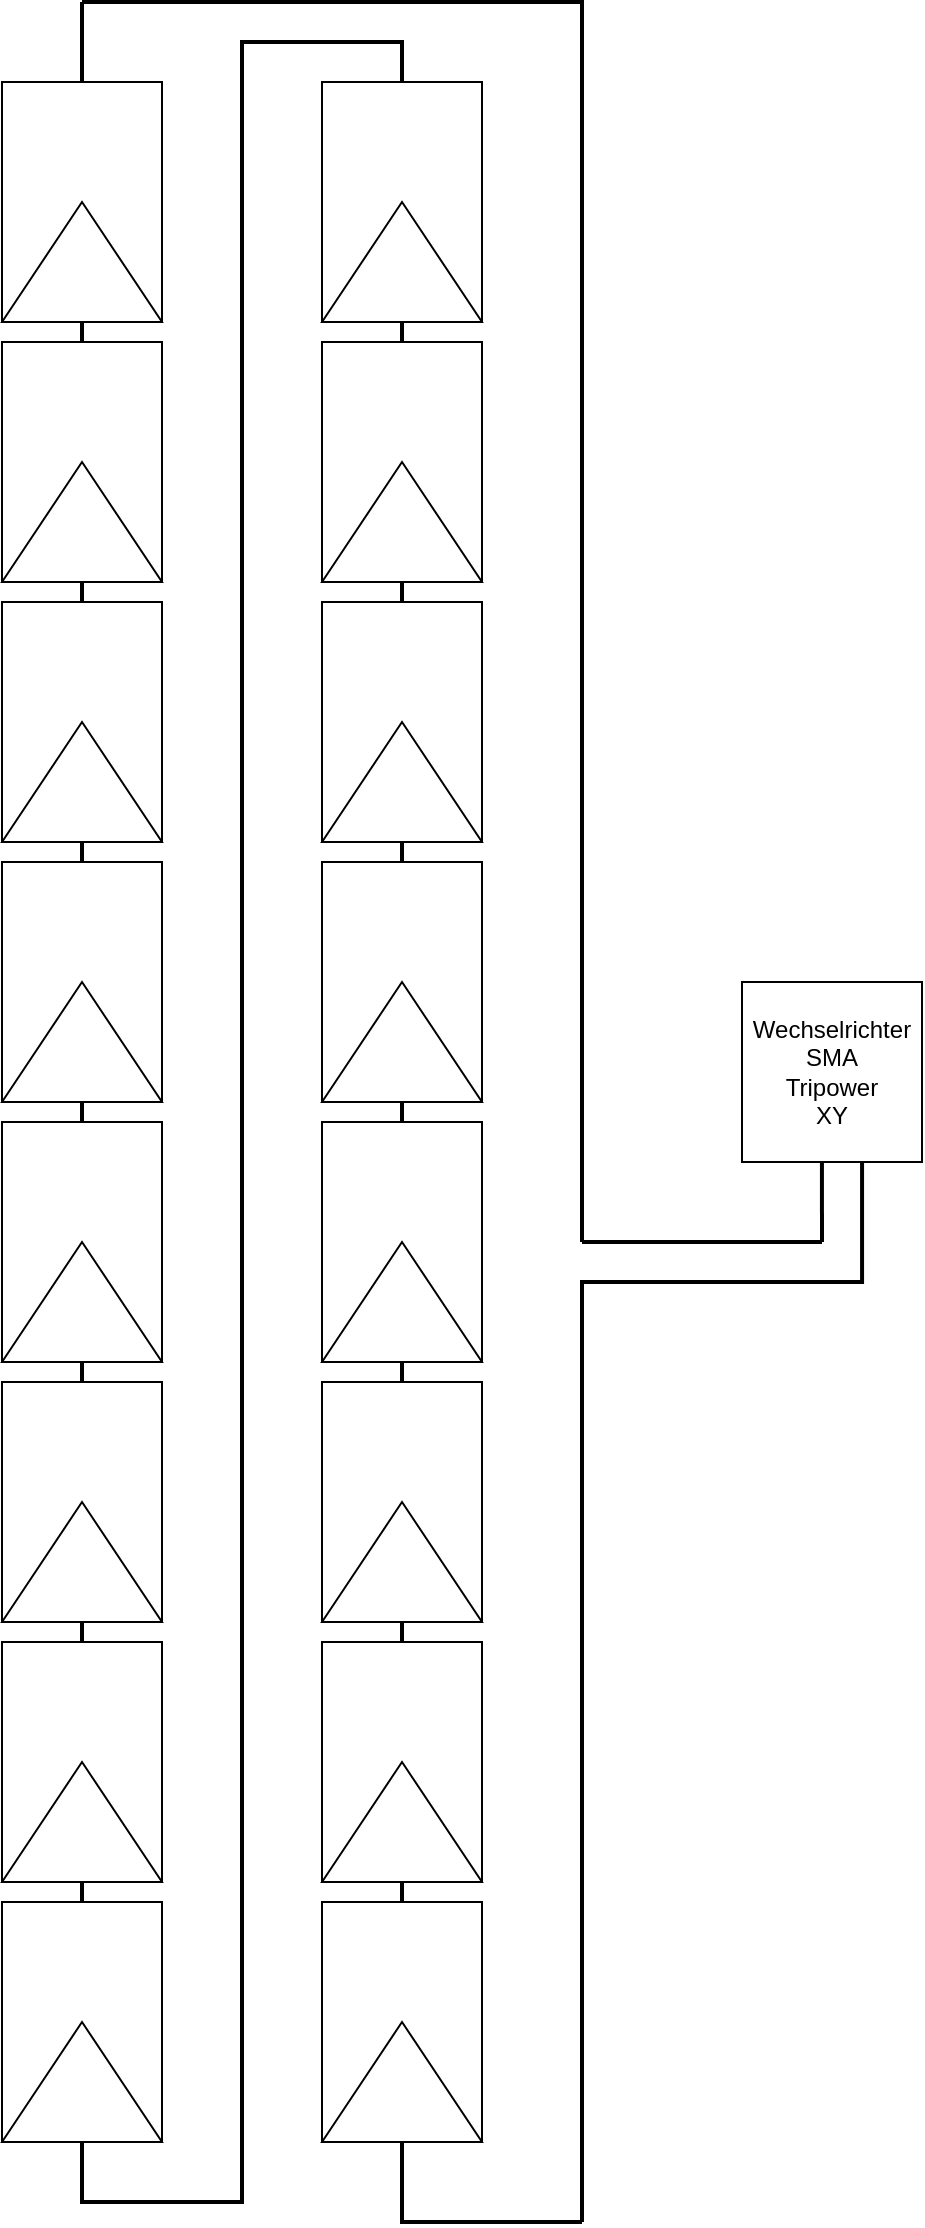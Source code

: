 <mxfile version="20.7.4" type="github"><diagram id="aI3zj0S5TyzgcWs4-ZJS" name="Seite-1"><mxGraphModel dx="1706" dy="803" grid="1" gridSize="10" guides="1" tooltips="1" connect="1" arrows="1" fold="1" page="1" pageScale="1" pageWidth="827" pageHeight="1169" math="0" shadow="0"><root><mxCell id="0"/><mxCell id="1" parent="0"/><mxCell id="kXQ-djgGYsYqBDjMQrMs-147" value="" style="endArrow=none;html=1;rounded=0;edgeStyle=orthogonalEdgeStyle;endFill=0;strokeWidth=2;" parent="1" edge="1"><mxGeometry width="50" height="50" relative="1" as="geometry"><mxPoint x="120" y="20" as="sourcePoint"/><mxPoint x="370" y="1130" as="targetPoint"/><Array as="points"><mxPoint x="120" y="1120"/><mxPoint x="200" y="1120"/><mxPoint x="200" y="40"/><mxPoint x="280" y="40"/></Array></mxGeometry></mxCell><mxCell id="kXQ-djgGYsYqBDjMQrMs-37" value="" style="group" parent="1" vertex="1" connectable="0"><mxGeometry x="80" y="60" width="80" height="120" as="geometry"/></mxCell><mxCell id="kXQ-djgGYsYqBDjMQrMs-39" value="" style="group" parent="kXQ-djgGYsYqBDjMQrMs-37" vertex="1" connectable="0"><mxGeometry width="80" height="120" as="geometry"/></mxCell><mxCell id="kXQ-djgGYsYqBDjMQrMs-35" value="" style="rounded=0;whiteSpace=wrap;html=1;" parent="kXQ-djgGYsYqBDjMQrMs-39" vertex="1"><mxGeometry width="80" height="120" as="geometry"/></mxCell><mxCell id="kXQ-djgGYsYqBDjMQrMs-36" value="" style="triangle;whiteSpace=wrap;html=1;direction=north;" parent="kXQ-djgGYsYqBDjMQrMs-39" vertex="1"><mxGeometry y="60" width="80" height="60" as="geometry"/></mxCell><mxCell id="kXQ-djgGYsYqBDjMQrMs-40" value="" style="group" parent="1" vertex="1" connectable="0"><mxGeometry x="80" y="190" width="80" height="120" as="geometry"/></mxCell><mxCell id="kXQ-djgGYsYqBDjMQrMs-41" value="" style="group" parent="kXQ-djgGYsYqBDjMQrMs-40" vertex="1" connectable="0"><mxGeometry width="80" height="120" as="geometry"/></mxCell><mxCell id="kXQ-djgGYsYqBDjMQrMs-42" value="" style="rounded=0;whiteSpace=wrap;html=1;" parent="kXQ-djgGYsYqBDjMQrMs-41" vertex="1"><mxGeometry width="80" height="120" as="geometry"/></mxCell><mxCell id="kXQ-djgGYsYqBDjMQrMs-43" value="" style="triangle;whiteSpace=wrap;html=1;direction=north;" parent="kXQ-djgGYsYqBDjMQrMs-41" vertex="1"><mxGeometry y="60" width="80" height="60" as="geometry"/></mxCell><mxCell id="kXQ-djgGYsYqBDjMQrMs-44" value="" style="group" parent="1" vertex="1" connectable="0"><mxGeometry x="80" y="320" width="80" height="120" as="geometry"/></mxCell><mxCell id="kXQ-djgGYsYqBDjMQrMs-45" value="" style="group" parent="kXQ-djgGYsYqBDjMQrMs-44" vertex="1" connectable="0"><mxGeometry width="80" height="120" as="geometry"/></mxCell><mxCell id="kXQ-djgGYsYqBDjMQrMs-46" value="" style="rounded=0;whiteSpace=wrap;html=1;" parent="kXQ-djgGYsYqBDjMQrMs-45" vertex="1"><mxGeometry width="80" height="120" as="geometry"/></mxCell><mxCell id="kXQ-djgGYsYqBDjMQrMs-47" value="" style="triangle;whiteSpace=wrap;html=1;direction=north;" parent="kXQ-djgGYsYqBDjMQrMs-45" vertex="1"><mxGeometry y="60" width="80" height="60" as="geometry"/></mxCell><mxCell id="kXQ-djgGYsYqBDjMQrMs-48" value="" style="group" parent="1" vertex="1" connectable="0"><mxGeometry x="80" y="450" width="80" height="120" as="geometry"/></mxCell><mxCell id="kXQ-djgGYsYqBDjMQrMs-49" value="" style="group" parent="kXQ-djgGYsYqBDjMQrMs-48" vertex="1" connectable="0"><mxGeometry width="80" height="120" as="geometry"/></mxCell><mxCell id="kXQ-djgGYsYqBDjMQrMs-50" value="" style="rounded=0;whiteSpace=wrap;html=1;" parent="kXQ-djgGYsYqBDjMQrMs-49" vertex="1"><mxGeometry width="80" height="120" as="geometry"/></mxCell><mxCell id="kXQ-djgGYsYqBDjMQrMs-51" value="" style="triangle;whiteSpace=wrap;html=1;direction=north;" parent="kXQ-djgGYsYqBDjMQrMs-49" vertex="1"><mxGeometry y="60" width="80" height="60" as="geometry"/></mxCell><mxCell id="kXQ-djgGYsYqBDjMQrMs-52" value="" style="group" parent="1" vertex="1" connectable="0"><mxGeometry x="80" y="580" width="80" height="120" as="geometry"/></mxCell><mxCell id="kXQ-djgGYsYqBDjMQrMs-53" value="" style="group" parent="kXQ-djgGYsYqBDjMQrMs-52" vertex="1" connectable="0"><mxGeometry width="80" height="120" as="geometry"/></mxCell><mxCell id="kXQ-djgGYsYqBDjMQrMs-54" value="" style="rounded=0;whiteSpace=wrap;html=1;" parent="kXQ-djgGYsYqBDjMQrMs-53" vertex="1"><mxGeometry width="80" height="120" as="geometry"/></mxCell><mxCell id="kXQ-djgGYsYqBDjMQrMs-55" value="" style="triangle;whiteSpace=wrap;html=1;direction=north;" parent="kXQ-djgGYsYqBDjMQrMs-53" vertex="1"><mxGeometry y="60" width="80" height="60" as="geometry"/></mxCell><mxCell id="kXQ-djgGYsYqBDjMQrMs-56" value="" style="group" parent="1" vertex="1" connectable="0"><mxGeometry x="80" y="710" width="80" height="120" as="geometry"/></mxCell><mxCell id="kXQ-djgGYsYqBDjMQrMs-57" value="" style="group" parent="kXQ-djgGYsYqBDjMQrMs-56" vertex="1" connectable="0"><mxGeometry width="80" height="120" as="geometry"/></mxCell><mxCell id="kXQ-djgGYsYqBDjMQrMs-58" value="" style="rounded=0;whiteSpace=wrap;html=1;" parent="kXQ-djgGYsYqBDjMQrMs-57" vertex="1"><mxGeometry width="80" height="120" as="geometry"/></mxCell><mxCell id="kXQ-djgGYsYqBDjMQrMs-59" value="" style="triangle;whiteSpace=wrap;html=1;direction=north;" parent="kXQ-djgGYsYqBDjMQrMs-57" vertex="1"><mxGeometry y="60" width="80" height="60" as="geometry"/></mxCell><mxCell id="kXQ-djgGYsYqBDjMQrMs-60" value="" style="group" parent="1" vertex="1" connectable="0"><mxGeometry x="240" y="60" width="80" height="120" as="geometry"/></mxCell><mxCell id="kXQ-djgGYsYqBDjMQrMs-61" value="" style="group" parent="kXQ-djgGYsYqBDjMQrMs-60" vertex="1" connectable="0"><mxGeometry width="80" height="120" as="geometry"/></mxCell><mxCell id="kXQ-djgGYsYqBDjMQrMs-62" value="" style="rounded=0;whiteSpace=wrap;html=1;" parent="kXQ-djgGYsYqBDjMQrMs-61" vertex="1"><mxGeometry width="80" height="120" as="geometry"/></mxCell><mxCell id="kXQ-djgGYsYqBDjMQrMs-63" value="" style="triangle;whiteSpace=wrap;html=1;direction=north;" parent="kXQ-djgGYsYqBDjMQrMs-61" vertex="1"><mxGeometry y="60" width="80" height="60" as="geometry"/></mxCell><mxCell id="kXQ-djgGYsYqBDjMQrMs-64" value="" style="group" parent="1" vertex="1" connectable="0"><mxGeometry x="240" y="190" width="80" height="120" as="geometry"/></mxCell><mxCell id="kXQ-djgGYsYqBDjMQrMs-65" value="" style="group" parent="kXQ-djgGYsYqBDjMQrMs-64" vertex="1" connectable="0"><mxGeometry width="80" height="120" as="geometry"/></mxCell><mxCell id="kXQ-djgGYsYqBDjMQrMs-66" value="" style="rounded=0;whiteSpace=wrap;html=1;" parent="kXQ-djgGYsYqBDjMQrMs-65" vertex="1"><mxGeometry width="80" height="120" as="geometry"/></mxCell><mxCell id="kXQ-djgGYsYqBDjMQrMs-67" value="" style="triangle;whiteSpace=wrap;html=1;direction=north;" parent="kXQ-djgGYsYqBDjMQrMs-65" vertex="1"><mxGeometry y="60" width="80" height="60" as="geometry"/></mxCell><mxCell id="kXQ-djgGYsYqBDjMQrMs-68" value="" style="group" parent="1" vertex="1" connectable="0"><mxGeometry x="240" y="320" width="80" height="120" as="geometry"/></mxCell><mxCell id="kXQ-djgGYsYqBDjMQrMs-69" value="" style="group" parent="kXQ-djgGYsYqBDjMQrMs-68" vertex="1" connectable="0"><mxGeometry width="80" height="120" as="geometry"/></mxCell><mxCell id="kXQ-djgGYsYqBDjMQrMs-70" value="" style="rounded=0;whiteSpace=wrap;html=1;" parent="kXQ-djgGYsYqBDjMQrMs-69" vertex="1"><mxGeometry width="80" height="120" as="geometry"/></mxCell><mxCell id="kXQ-djgGYsYqBDjMQrMs-71" value="" style="triangle;whiteSpace=wrap;html=1;direction=north;" parent="kXQ-djgGYsYqBDjMQrMs-69" vertex="1"><mxGeometry y="60" width="80" height="60" as="geometry"/></mxCell><mxCell id="kXQ-djgGYsYqBDjMQrMs-72" value="" style="group" parent="1" vertex="1" connectable="0"><mxGeometry x="240" y="450" width="80" height="120" as="geometry"/></mxCell><mxCell id="kXQ-djgGYsYqBDjMQrMs-73" value="" style="group" parent="kXQ-djgGYsYqBDjMQrMs-72" vertex="1" connectable="0"><mxGeometry width="80" height="120" as="geometry"/></mxCell><mxCell id="kXQ-djgGYsYqBDjMQrMs-74" value="" style="rounded=0;whiteSpace=wrap;html=1;" parent="kXQ-djgGYsYqBDjMQrMs-73" vertex="1"><mxGeometry width="80" height="120" as="geometry"/></mxCell><mxCell id="kXQ-djgGYsYqBDjMQrMs-75" value="" style="triangle;whiteSpace=wrap;html=1;direction=north;" parent="kXQ-djgGYsYqBDjMQrMs-73" vertex="1"><mxGeometry y="60" width="80" height="60" as="geometry"/></mxCell><mxCell id="kXQ-djgGYsYqBDjMQrMs-76" value="" style="group" parent="1" vertex="1" connectable="0"><mxGeometry x="240" y="580" width="80" height="120" as="geometry"/></mxCell><mxCell id="kXQ-djgGYsYqBDjMQrMs-77" value="" style="group" parent="kXQ-djgGYsYqBDjMQrMs-76" vertex="1" connectable="0"><mxGeometry width="80" height="120" as="geometry"/></mxCell><mxCell id="kXQ-djgGYsYqBDjMQrMs-78" value="" style="rounded=0;whiteSpace=wrap;html=1;" parent="kXQ-djgGYsYqBDjMQrMs-77" vertex="1"><mxGeometry width="80" height="120" as="geometry"/></mxCell><mxCell id="kXQ-djgGYsYqBDjMQrMs-79" value="" style="triangle;whiteSpace=wrap;html=1;direction=north;" parent="kXQ-djgGYsYqBDjMQrMs-77" vertex="1"><mxGeometry y="60" width="80" height="60" as="geometry"/></mxCell><mxCell id="kXQ-djgGYsYqBDjMQrMs-80" value="" style="group" parent="1" vertex="1" connectable="0"><mxGeometry x="240" y="710" width="80" height="120" as="geometry"/></mxCell><mxCell id="kXQ-djgGYsYqBDjMQrMs-81" value="" style="group" parent="kXQ-djgGYsYqBDjMQrMs-80" vertex="1" connectable="0"><mxGeometry width="80" height="120" as="geometry"/></mxCell><mxCell id="kXQ-djgGYsYqBDjMQrMs-82" value="" style="rounded=0;whiteSpace=wrap;html=1;" parent="kXQ-djgGYsYqBDjMQrMs-81" vertex="1"><mxGeometry width="80" height="120" as="geometry"/></mxCell><mxCell id="kXQ-djgGYsYqBDjMQrMs-83" value="" style="triangle;whiteSpace=wrap;html=1;direction=north;" parent="kXQ-djgGYsYqBDjMQrMs-81" vertex="1"><mxGeometry y="60" width="80" height="60" as="geometry"/></mxCell><mxCell id="kXQ-djgGYsYqBDjMQrMs-97" value="" style="group" parent="1" vertex="1" connectable="0"><mxGeometry x="80" y="840" width="80" height="120" as="geometry"/></mxCell><mxCell id="kXQ-djgGYsYqBDjMQrMs-98" value="" style="group" parent="kXQ-djgGYsYqBDjMQrMs-97" vertex="1" connectable="0"><mxGeometry width="80" height="120" as="geometry"/></mxCell><mxCell id="kXQ-djgGYsYqBDjMQrMs-99" value="" style="rounded=0;whiteSpace=wrap;html=1;" parent="kXQ-djgGYsYqBDjMQrMs-98" vertex="1"><mxGeometry width="80" height="120" as="geometry"/></mxCell><mxCell id="kXQ-djgGYsYqBDjMQrMs-100" value="" style="triangle;whiteSpace=wrap;html=1;direction=north;" parent="kXQ-djgGYsYqBDjMQrMs-98" vertex="1"><mxGeometry y="60" width="80" height="60" as="geometry"/></mxCell><mxCell id="kXQ-djgGYsYqBDjMQrMs-101" value="" style="group" parent="1" vertex="1" connectable="0"><mxGeometry x="80" y="970" width="80" height="120" as="geometry"/></mxCell><mxCell id="kXQ-djgGYsYqBDjMQrMs-102" value="" style="group" parent="kXQ-djgGYsYqBDjMQrMs-101" vertex="1" connectable="0"><mxGeometry width="80" height="120" as="geometry"/></mxCell><mxCell id="kXQ-djgGYsYqBDjMQrMs-103" value="" style="rounded=0;whiteSpace=wrap;html=1;" parent="kXQ-djgGYsYqBDjMQrMs-102" vertex="1"><mxGeometry width="80" height="120" as="geometry"/></mxCell><mxCell id="kXQ-djgGYsYqBDjMQrMs-104" value="" style="triangle;whiteSpace=wrap;html=1;direction=north;" parent="kXQ-djgGYsYqBDjMQrMs-102" vertex="1"><mxGeometry y="60" width="80" height="60" as="geometry"/></mxCell><mxCell id="kXQ-djgGYsYqBDjMQrMs-113" value="" style="group" parent="1" vertex="1" connectable="0"><mxGeometry x="240" y="840" width="80" height="120" as="geometry"/></mxCell><mxCell id="kXQ-djgGYsYqBDjMQrMs-114" value="" style="group" parent="kXQ-djgGYsYqBDjMQrMs-113" vertex="1" connectable="0"><mxGeometry width="80" height="120" as="geometry"/></mxCell><mxCell id="kXQ-djgGYsYqBDjMQrMs-115" value="" style="rounded=0;whiteSpace=wrap;html=1;" parent="kXQ-djgGYsYqBDjMQrMs-114" vertex="1"><mxGeometry width="80" height="120" as="geometry"/></mxCell><mxCell id="kXQ-djgGYsYqBDjMQrMs-116" value="" style="triangle;whiteSpace=wrap;html=1;direction=north;" parent="kXQ-djgGYsYqBDjMQrMs-114" vertex="1"><mxGeometry y="60" width="80" height="60" as="geometry"/></mxCell><mxCell id="kXQ-djgGYsYqBDjMQrMs-117" value="" style="group" parent="1" vertex="1" connectable="0"><mxGeometry x="240" y="970" width="80" height="120" as="geometry"/></mxCell><mxCell id="kXQ-djgGYsYqBDjMQrMs-118" value="" style="group" parent="kXQ-djgGYsYqBDjMQrMs-117" vertex="1" connectable="0"><mxGeometry width="80" height="120" as="geometry"/></mxCell><mxCell id="kXQ-djgGYsYqBDjMQrMs-119" value="" style="rounded=0;whiteSpace=wrap;html=1;" parent="kXQ-djgGYsYqBDjMQrMs-118" vertex="1"><mxGeometry width="80" height="120" as="geometry"/></mxCell><mxCell id="kXQ-djgGYsYqBDjMQrMs-120" value="" style="triangle;whiteSpace=wrap;html=1;direction=north;" parent="kXQ-djgGYsYqBDjMQrMs-118" vertex="1"><mxGeometry y="60" width="80" height="60" as="geometry"/></mxCell><mxCell id="kXQ-djgGYsYqBDjMQrMs-148" value="" style="edgeStyle=none;orthogonalLoop=1;jettySize=auto;html=1;rounded=0;strokeWidth=2;endArrow=none;endFill=0;" parent="1" edge="1"><mxGeometry width="80" relative="1" as="geometry"><mxPoint x="370" y="1130" as="sourcePoint"/><mxPoint x="370" y="680" as="targetPoint"/><Array as="points"/></mxGeometry></mxCell><mxCell id="kXQ-djgGYsYqBDjMQrMs-149" value="" style="edgeStyle=elbowEdgeStyle;orthogonalLoop=1;jettySize=auto;html=1;rounded=0;strokeWidth=2;endArrow=none;endFill=0;elbow=vertical;" parent="1" edge="1"><mxGeometry width="80" relative="1" as="geometry"><mxPoint x="120" y="20" as="sourcePoint"/><mxPoint x="370" y="640" as="targetPoint"/><Array as="points"><mxPoint x="260" y="20"/></Array></mxGeometry></mxCell><mxCell id="kXQ-djgGYsYqBDjMQrMs-150" value="&lt;div&gt;Wechselrichter&lt;/div&gt;&lt;div&gt;SMA&lt;/div&gt;&lt;div&gt;Tripower&lt;/div&gt;&lt;div&gt;XY&lt;br&gt;&lt;/div&gt;" style="whiteSpace=wrap;html=1;aspect=fixed;" parent="1" vertex="1"><mxGeometry x="450" y="510" width="90" height="90" as="geometry"/></mxCell><mxCell id="kXQ-djgGYsYqBDjMQrMs-151" value="" style="endArrow=none;html=1;rounded=0;strokeWidth=2;elbow=vertical;edgeStyle=elbowEdgeStyle;entryX=0.667;entryY=1;entryDx=0;entryDy=0;entryPerimeter=0;" parent="1" target="kXQ-djgGYsYqBDjMQrMs-150" edge="1"><mxGeometry width="50" height="50" relative="1" as="geometry"><mxPoint x="370" y="680" as="sourcePoint"/><mxPoint x="510" y="680" as="targetPoint"/><Array as="points"><mxPoint x="510" y="660"/></Array></mxGeometry></mxCell><mxCell id="kXQ-djgGYsYqBDjMQrMs-154" value="" style="endArrow=none;html=1;rounded=0;strokeWidth=2;elbow=vertical;entryX=0.444;entryY=1;entryDx=0;entryDy=0;entryPerimeter=0;" parent="1" target="kXQ-djgGYsYqBDjMQrMs-150" edge="1"><mxGeometry width="50" height="50" relative="1" as="geometry"><mxPoint x="490" y="640" as="sourcePoint"/><mxPoint x="480" y="640" as="targetPoint"/></mxGeometry></mxCell><mxCell id="kXQ-djgGYsYqBDjMQrMs-155" value="" style="endArrow=none;html=1;rounded=0;strokeWidth=2;elbow=vertical;" parent="1" edge="1"><mxGeometry width="50" height="50" relative="1" as="geometry"><mxPoint x="490" y="640" as="sourcePoint"/><mxPoint x="370" y="640" as="targetPoint"/></mxGeometry></mxCell></root></mxGraphModel></diagram></mxfile>